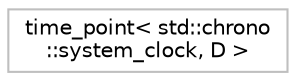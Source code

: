 digraph "Graphical Class Hierarchy"
{
 // LATEX_PDF_SIZE
  bgcolor="transparent";
  edge [fontname="Helvetica",fontsize="10",labelfontname="Helvetica",labelfontsize="10"];
  node [fontname="Helvetica",fontsize="10",shape=record];
  rankdir="LR";
  Node0 [label="time_point\< std::chrono\l::system_clock, D \>",height=0.2,width=0.4,color="grey75",tooltip=" "];
}
